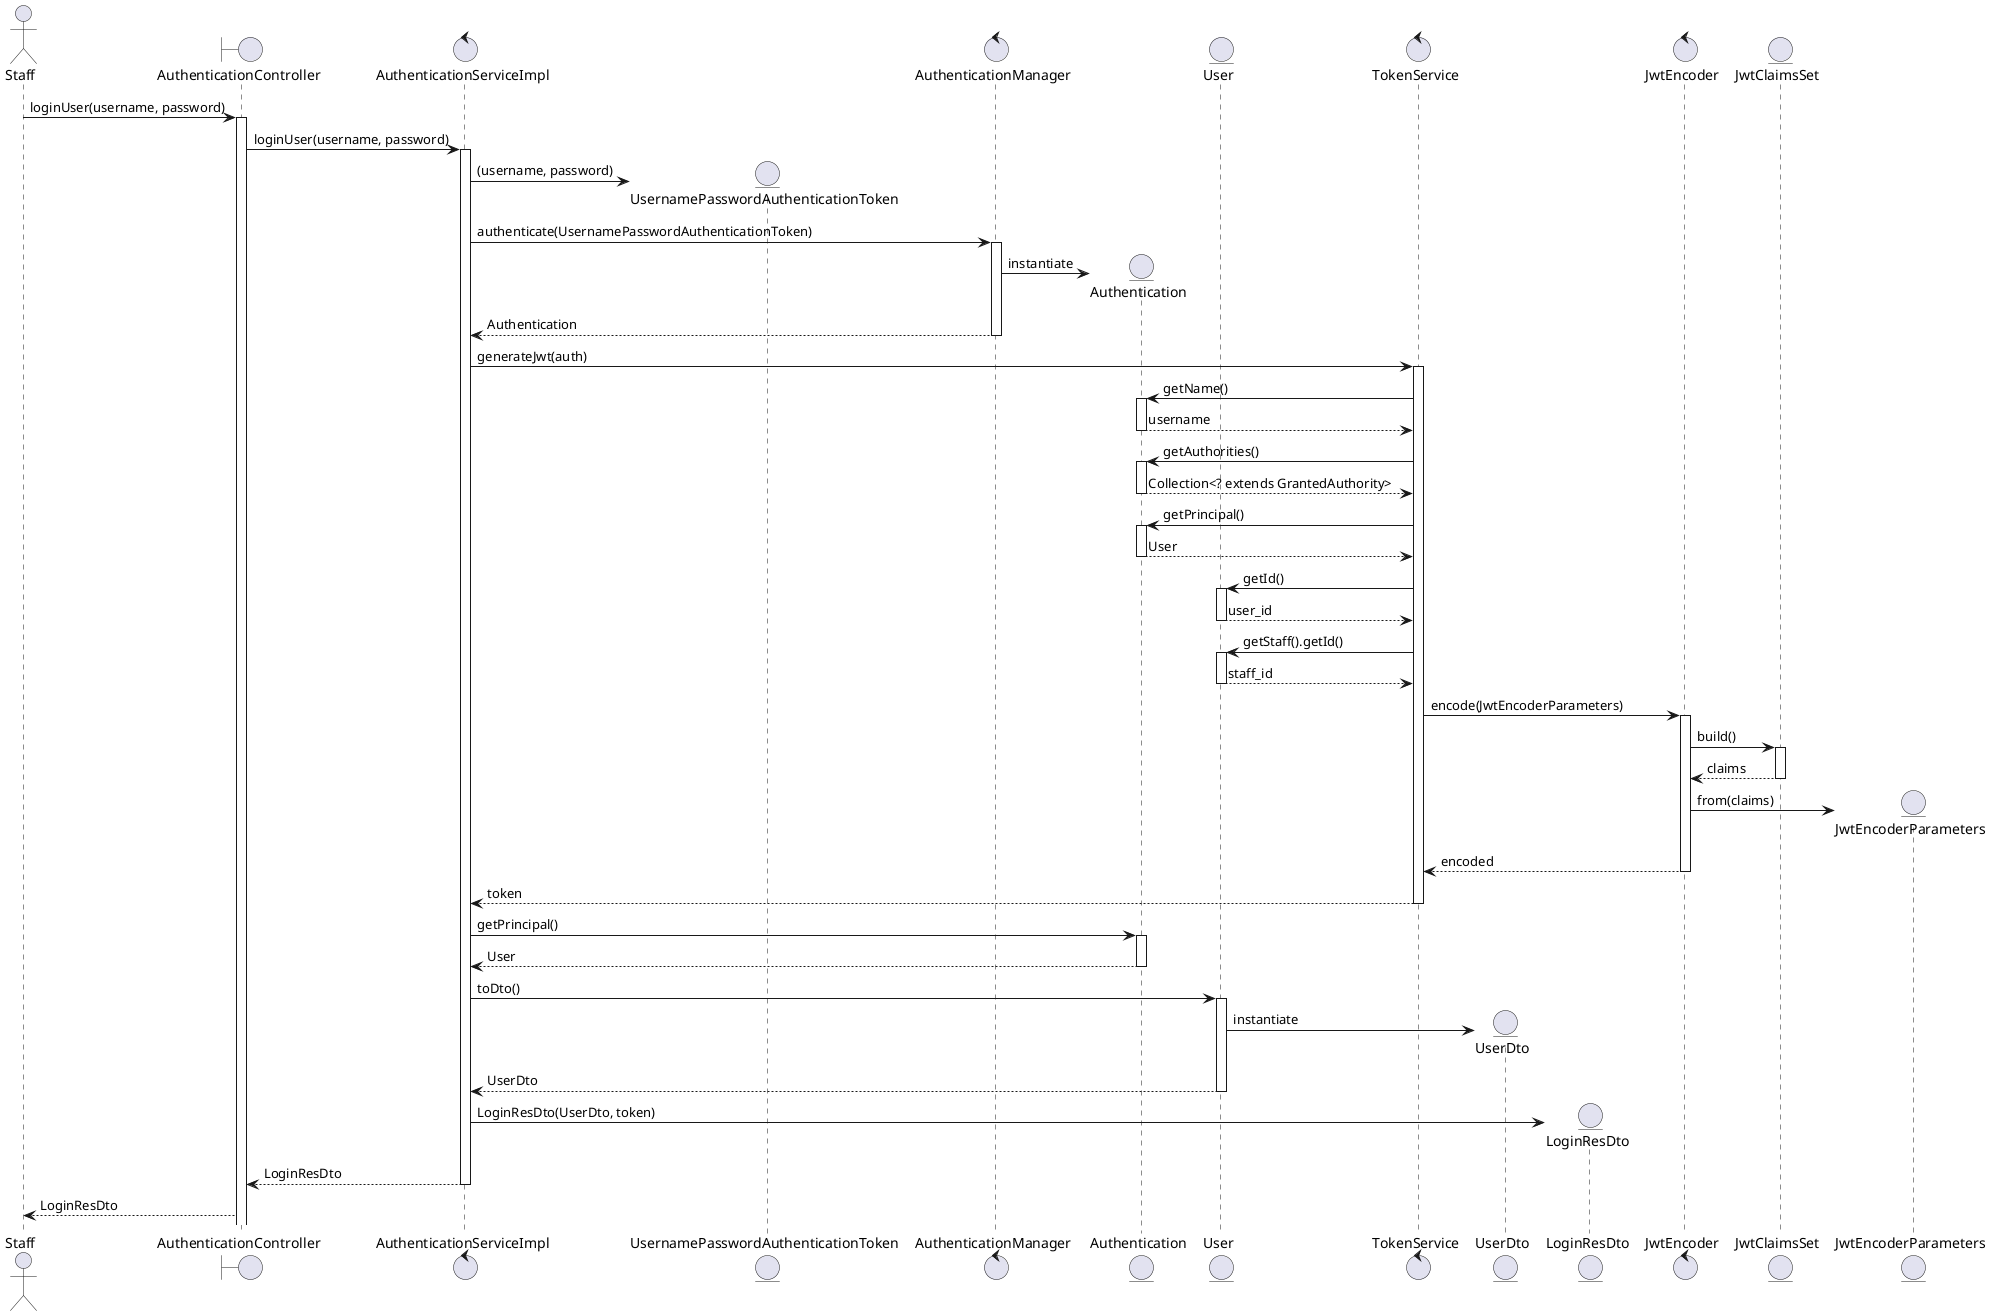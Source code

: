 @startuml

actor Staff
boundary AuthenticationController
control AuthenticationServiceImpl
entity UsernamePasswordAuthenticationToken
control AuthenticationManager
entity Authentication
entity User
control TokenService
entity UserDto
entity LoginResDto
control JwtEncoder
entity JwtClaimsSet
entity JwtEncoderParameters

Staff -> AuthenticationController: loginUser(username, password)
activate AuthenticationController
AuthenticationController -> AuthenticationServiceImpl: loginUser(username, password)
activate AuthenticationServiceImpl

AuthenticationServiceImpl -> UsernamePasswordAuthenticationToken ** : (username, password)

AuthenticationServiceImpl -> AuthenticationManager: authenticate(UsernamePasswordAuthenticationToken)
activate AuthenticationManager
AuthenticationManager -> Authentication **: instantiate
AuthenticationManager --> AuthenticationServiceImpl: Authentication
deactivate AuthenticationManager
AuthenticationServiceImpl -> TokenService: generateJwt(auth)
activate TokenService

TokenService -> Authentication: getName()
activate Authentication
return username

TokenService -> Authentication: getAuthorities()
activate Authentication
return Collection<? extends GrantedAuthority>

TokenService -> Authentication: getPrincipal()
activate Authentication
return User

TokenService -> User: getId()
activate User
return user_id

TokenService -> User: getStaff().getId()
activate User
return staff_id

TokenService -> JwtEncoder: encode(JwtEncoderParameters)
activate JwtEncoder
JwtEncoder -> JwtClaimsSet: build()
activate JwtClaimsSet
JwtClaimsSet --> JwtEncoder: claims
deactivate JwtClaimsSet
JwtEncoder -> JwtEncoderParameters ** : from(claims)
JwtEncoder --> TokenService: encoded
deactivate JwtEncoder

TokenService --> AuthenticationServiceImpl: token
deactivate TokenService

AuthenticationServiceImpl -> Authentication: getPrincipal()
activate Authentication
return User

AuthenticationServiceImpl -> User: toDto()
activate User
User -> UserDto ** : instantiate
User --> AuthenticationServiceImpl: UserDto
deactivate User

AuthenticationServiceImpl -> LoginResDto ** : LoginResDto(UserDto, token)
AuthenticationServiceImpl --> AuthenticationController: LoginResDto
deactivate AuthenticationServiceImpl
AuthenticationController --> Staff: LoginResDto

@enduml
